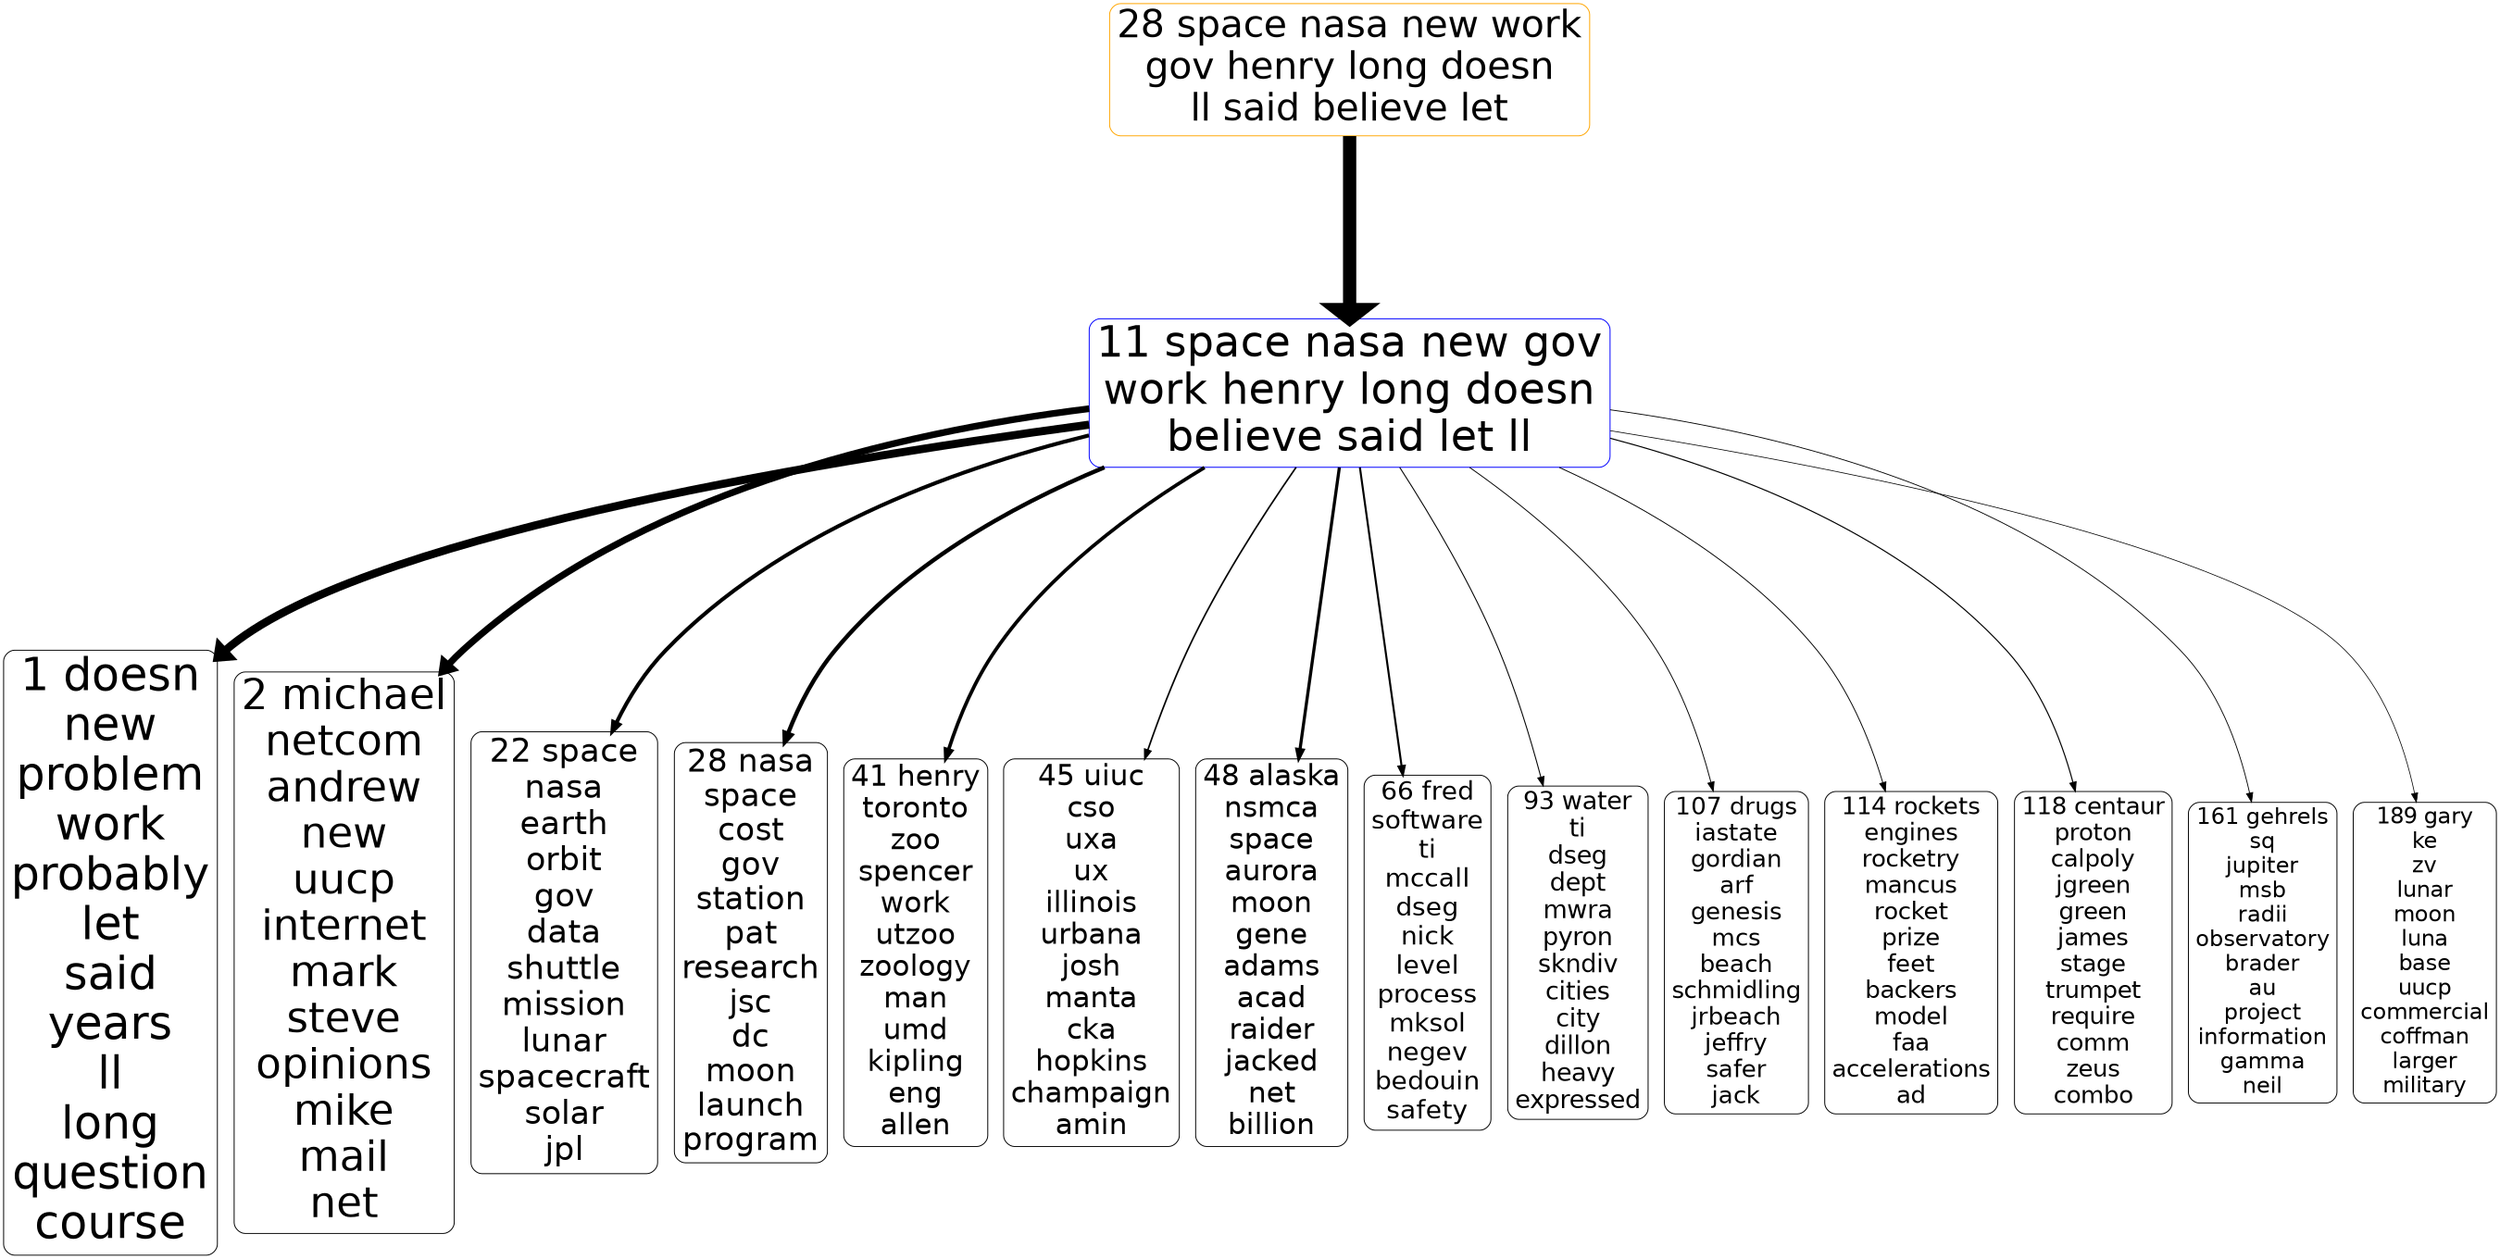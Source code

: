 digraph G {
size="18,18!";ranksep=4; ratio = auto; layers="1:2:3:4:5";
graph [fontname = "helvetica"];node [fontname = "helvetica"];edge [fontname = "helvetica"];ranksep=2.8;
"3_28" [ rank =3,fontsize =41.5412, shape=box, style="rounded", color=orange, label="28 space nasa new work
gov henry long doesn
ll said believe let"]
"3_28" -> "2_11" [penwidth=14.6279,dir=forward]
"2_11" [rank =4,fontsize =47.3234, shape=box, style="rounded", color=blue,label="11 space nasa new gov
work henry long doesn
believe said let ll"]
"2_11" [ rank =2,fontsize =47.3234, shape=box, style="rounded", color=blue, label="11 space nasa new gov
work henry long doesn
believe said let ll"]
"2_11" -> "1_1" [penwidth=8.9364,dir=forward]
"1_1" [rank =3,fontsize =50, shape=box, style="rounded", color=black,label="1 doesn
new
problem
work
probably
let
said
years
ll
long
question
course"]
"2_11" -> "1_2" [penwidth=7.4167,dir=forward]
"1_2" [rank =3,fontsize =46.1741, shape=box, style="rounded", color=black,label="2 michael
netcom
andrew
new
uucp
internet
mark
steve
opinions
mike
mail
net"]
"2_11" -> "1_22" [penwidth=4.2869,dir=forward]
"1_22" [rank =3,fontsize =36.1439, shape=box, style="rounded", color=black,label="22 space
nasa
earth
orbit
gov
data
shuttle
mission
lunar
spacecraft
solar
jpl"]
"2_11" -> "1_28" [penwidth=4.6525,dir=forward]
"1_28" [rank =3,fontsize =34.9684, shape=box, style="rounded", color=black,label="28 nasa
space
cost
gov
station
pat
research
jsc
dc
moon
launch
program"]
"2_11" -> "1_41" [penwidth=3.9302,dir=forward]
"1_41" [rank =3,fontsize =31.8945, shape=box, style="rounded", color=black,label="41 henry
toronto
zoo
spencer
work
utzoo
zoology
man
umd
kipling
eng
allen"]
"2_11" -> "1_45" [penwidth=1.7621,dir=forward]
"1_45" [rank =3,fontsize =31.532, shape=box, style="rounded", color=black,label="45 uiuc
cso
uxa
ux
illinois
urbana
josh
manta
cka
hopkins
champaign
amin"]
"2_11" -> "1_48" [penwidth=3.4409,dir=forward]
"1_48" [rank =3,fontsize =31.3763, shape=box, style="rounded", color=black,label="48 alaska
nsmca
space
aurora
moon
gene
adams
acad
raider
jacked
net
billion"]
"2_11" -> "1_66" [penwidth=2.2282,dir=forward]
"1_66" [rank =3,fontsize =28.7847, shape=box, style="rounded", color=black,label="66 fred
software
ti
mccall
dseg
nick
level
process
mksol
negev
bedouin
safety"]
"2_11" -> "1_93" [penwidth=1.0904,dir=forward]
"1_93" [rank =3,fontsize =27.1006, shape=box, style="rounded", color=black,label="93 water
ti
dseg
dept
mwra
pyron
skndiv
cities
city
dillon
heavy
expressed"]
"2_11" -> "1_107" [penwidth=0.98166,dir=forward]
"1_107" [rank =3,fontsize =26.5751, shape=box, style="rounded", color=black,label="107 drugs
iastate
gordian
arf
genesis
mcs
beach
schmidling
jrbeach
jeffry
safer
jack"]
"2_11" -> "1_114" [penwidth=0.98166,dir=forward]
"1_114" [rank =3,fontsize =26.2843, shape=box, style="rounded", color=black,label="114 rockets
engines
rocketry
mancus
rocket
prize
feet
backers
model
faa
accelerations
ad"]
"2_11" -> "1_118" [penwidth=1.2128,dir=forward]
"1_118" [rank =3,fontsize =26.1775, shape=box, style="rounded", color=black,label="118 centaur
proton
calpoly
jgreen
green
james
stage
trumpet
require
comm
zeus
combo"]
"2_11" -> "1_161" [penwidth=0.92247,dir=forward]
"1_161" [rank =3,fontsize =24.645, shape=box, style="rounded", color=black,label="161 gehrels
sq
jupiter
msb
radii
observatory
brader
au
project
information
gamma
neil"]
"2_11" -> "1_189" [penwidth=0.79091,dir=forward]
"1_189" [rank =3,fontsize =24.108, shape=box, style="rounded", color=black,label="189 gary
ke
zv
lunar
moon
luna
base
uucp
commercial
coffman
larger
military"]
{rank=same; "1_1" "1_2" "1_22" "1_28" "1_41" "1_45" "1_48" "1_66" "1_93" "1_107" "1_114" "1_118" "1_161" "1_189"}{rank=same; "2_11" "2_11"}{rank=same; "3_28"}{rank=same;}{rank=same;}}